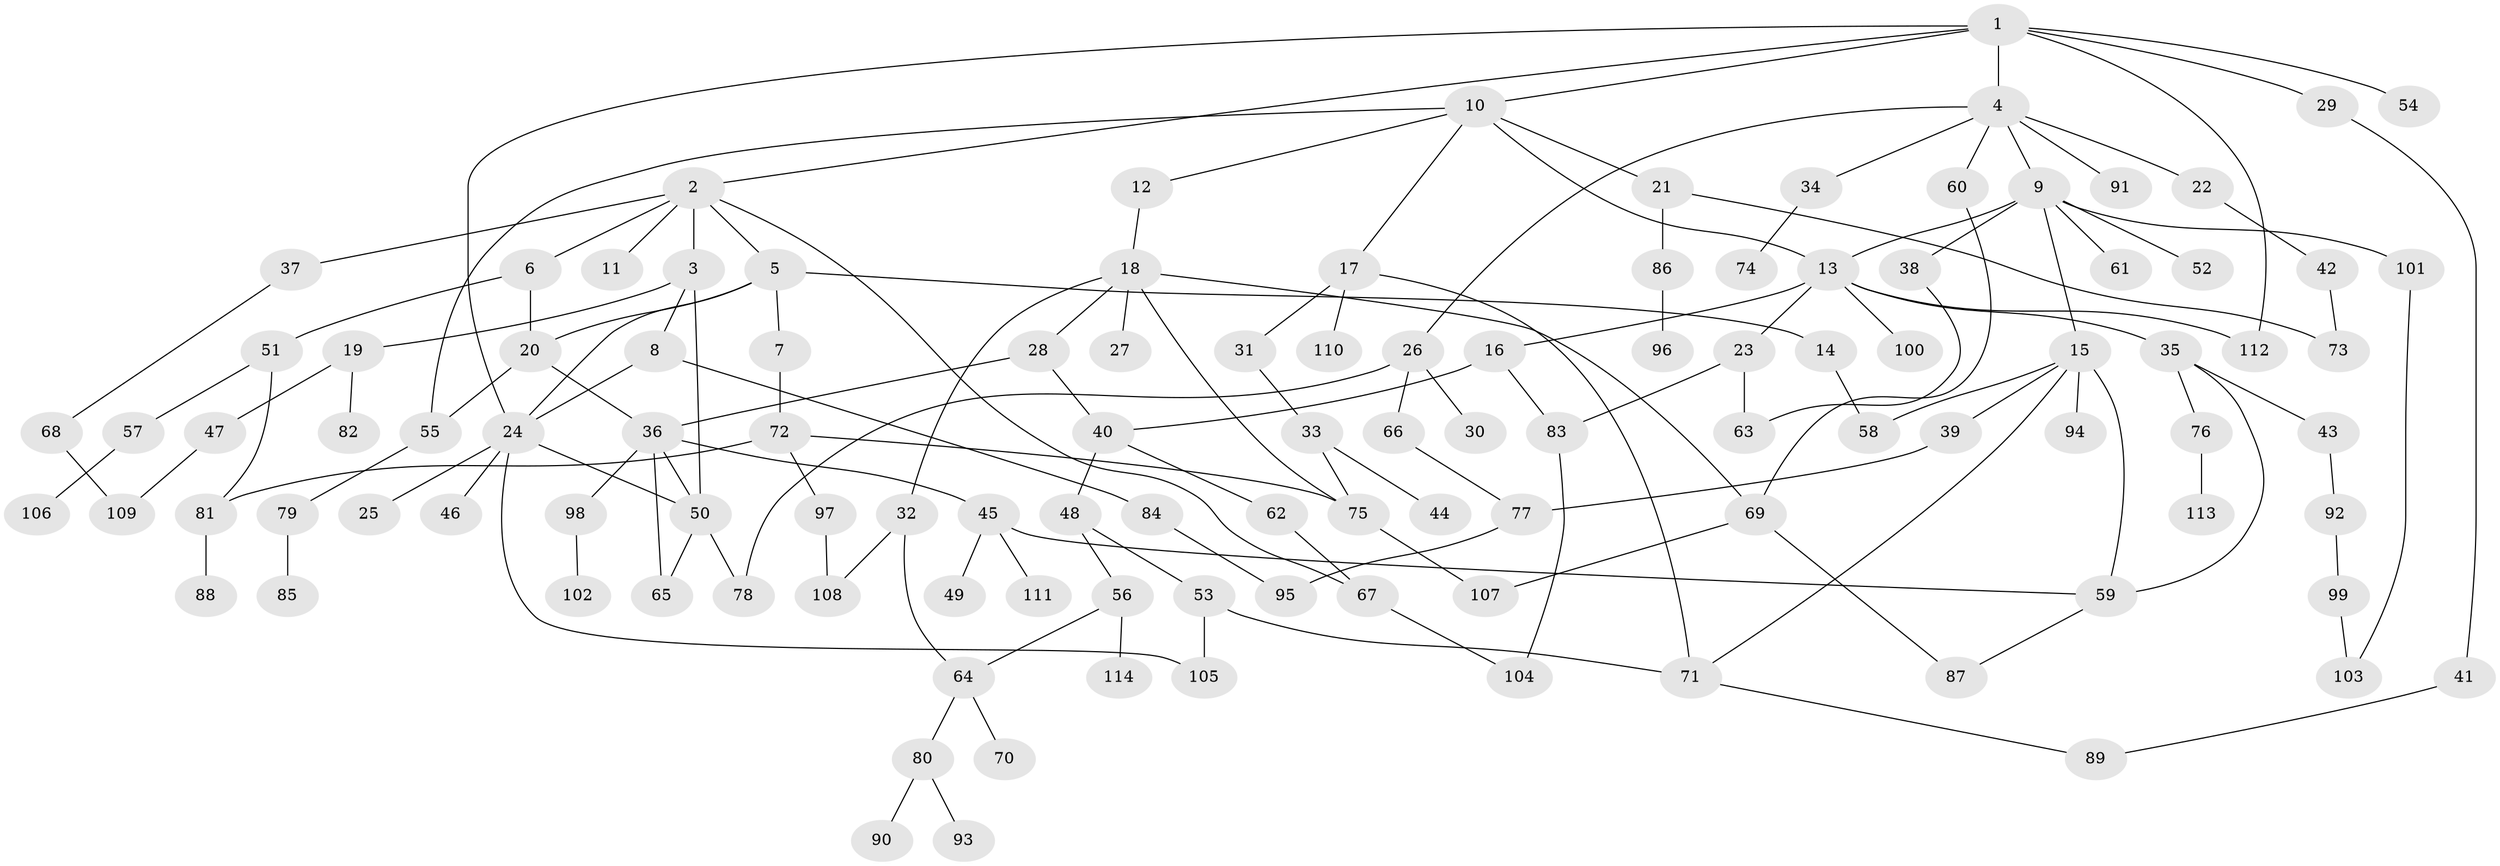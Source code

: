 // Generated by graph-tools (version 1.1) at 2025/13/03/09/25 04:13:28]
// undirected, 114 vertices, 149 edges
graph export_dot {
graph [start="1"]
  node [color=gray90,style=filled];
  1;
  2;
  3;
  4;
  5;
  6;
  7;
  8;
  9;
  10;
  11;
  12;
  13;
  14;
  15;
  16;
  17;
  18;
  19;
  20;
  21;
  22;
  23;
  24;
  25;
  26;
  27;
  28;
  29;
  30;
  31;
  32;
  33;
  34;
  35;
  36;
  37;
  38;
  39;
  40;
  41;
  42;
  43;
  44;
  45;
  46;
  47;
  48;
  49;
  50;
  51;
  52;
  53;
  54;
  55;
  56;
  57;
  58;
  59;
  60;
  61;
  62;
  63;
  64;
  65;
  66;
  67;
  68;
  69;
  70;
  71;
  72;
  73;
  74;
  75;
  76;
  77;
  78;
  79;
  80;
  81;
  82;
  83;
  84;
  85;
  86;
  87;
  88;
  89;
  90;
  91;
  92;
  93;
  94;
  95;
  96;
  97;
  98;
  99;
  100;
  101;
  102;
  103;
  104;
  105;
  106;
  107;
  108;
  109;
  110;
  111;
  112;
  113;
  114;
  1 -- 2;
  1 -- 4;
  1 -- 10;
  1 -- 29;
  1 -- 54;
  1 -- 112;
  1 -- 24;
  2 -- 3;
  2 -- 5;
  2 -- 6;
  2 -- 11;
  2 -- 37;
  2 -- 67;
  3 -- 8;
  3 -- 19;
  3 -- 50;
  4 -- 9;
  4 -- 22;
  4 -- 26;
  4 -- 34;
  4 -- 60;
  4 -- 91;
  5 -- 7;
  5 -- 14;
  5 -- 20;
  5 -- 24;
  6 -- 20;
  6 -- 51;
  7 -- 72;
  8 -- 24;
  8 -- 84;
  9 -- 13;
  9 -- 15;
  9 -- 38;
  9 -- 52;
  9 -- 61;
  9 -- 101;
  10 -- 12;
  10 -- 17;
  10 -- 21;
  10 -- 55;
  10 -- 13;
  12 -- 18;
  13 -- 16;
  13 -- 23;
  13 -- 35;
  13 -- 100;
  13 -- 112;
  14 -- 58;
  15 -- 39;
  15 -- 58;
  15 -- 71;
  15 -- 94;
  15 -- 59;
  16 -- 40;
  16 -- 83;
  17 -- 31;
  17 -- 110;
  17 -- 71;
  18 -- 27;
  18 -- 28;
  18 -- 32;
  18 -- 69;
  18 -- 75;
  19 -- 47;
  19 -- 82;
  20 -- 55;
  20 -- 36;
  21 -- 86;
  21 -- 73;
  22 -- 42;
  23 -- 83;
  23 -- 63;
  24 -- 25;
  24 -- 46;
  24 -- 50;
  24 -- 105;
  26 -- 30;
  26 -- 66;
  26 -- 78;
  28 -- 36;
  28 -- 40;
  29 -- 41;
  31 -- 33;
  32 -- 64;
  32 -- 108;
  33 -- 44;
  33 -- 75;
  34 -- 74;
  35 -- 43;
  35 -- 76;
  35 -- 59;
  36 -- 45;
  36 -- 98;
  36 -- 65;
  36 -- 50;
  37 -- 68;
  38 -- 63;
  39 -- 77;
  40 -- 48;
  40 -- 62;
  41 -- 89;
  42 -- 73;
  43 -- 92;
  45 -- 49;
  45 -- 59;
  45 -- 111;
  47 -- 109;
  48 -- 53;
  48 -- 56;
  50 -- 65;
  50 -- 78;
  51 -- 57;
  51 -- 81;
  53 -- 105;
  53 -- 71;
  55 -- 79;
  56 -- 114;
  56 -- 64;
  57 -- 106;
  59 -- 87;
  60 -- 69;
  62 -- 67;
  64 -- 70;
  64 -- 80;
  66 -- 77;
  67 -- 104;
  68 -- 109;
  69 -- 87;
  69 -- 107;
  71 -- 89;
  72 -- 97;
  72 -- 75;
  72 -- 81;
  75 -- 107;
  76 -- 113;
  77 -- 95;
  79 -- 85;
  80 -- 90;
  80 -- 93;
  81 -- 88;
  83 -- 104;
  84 -- 95;
  86 -- 96;
  92 -- 99;
  97 -- 108;
  98 -- 102;
  99 -- 103;
  101 -- 103;
}
